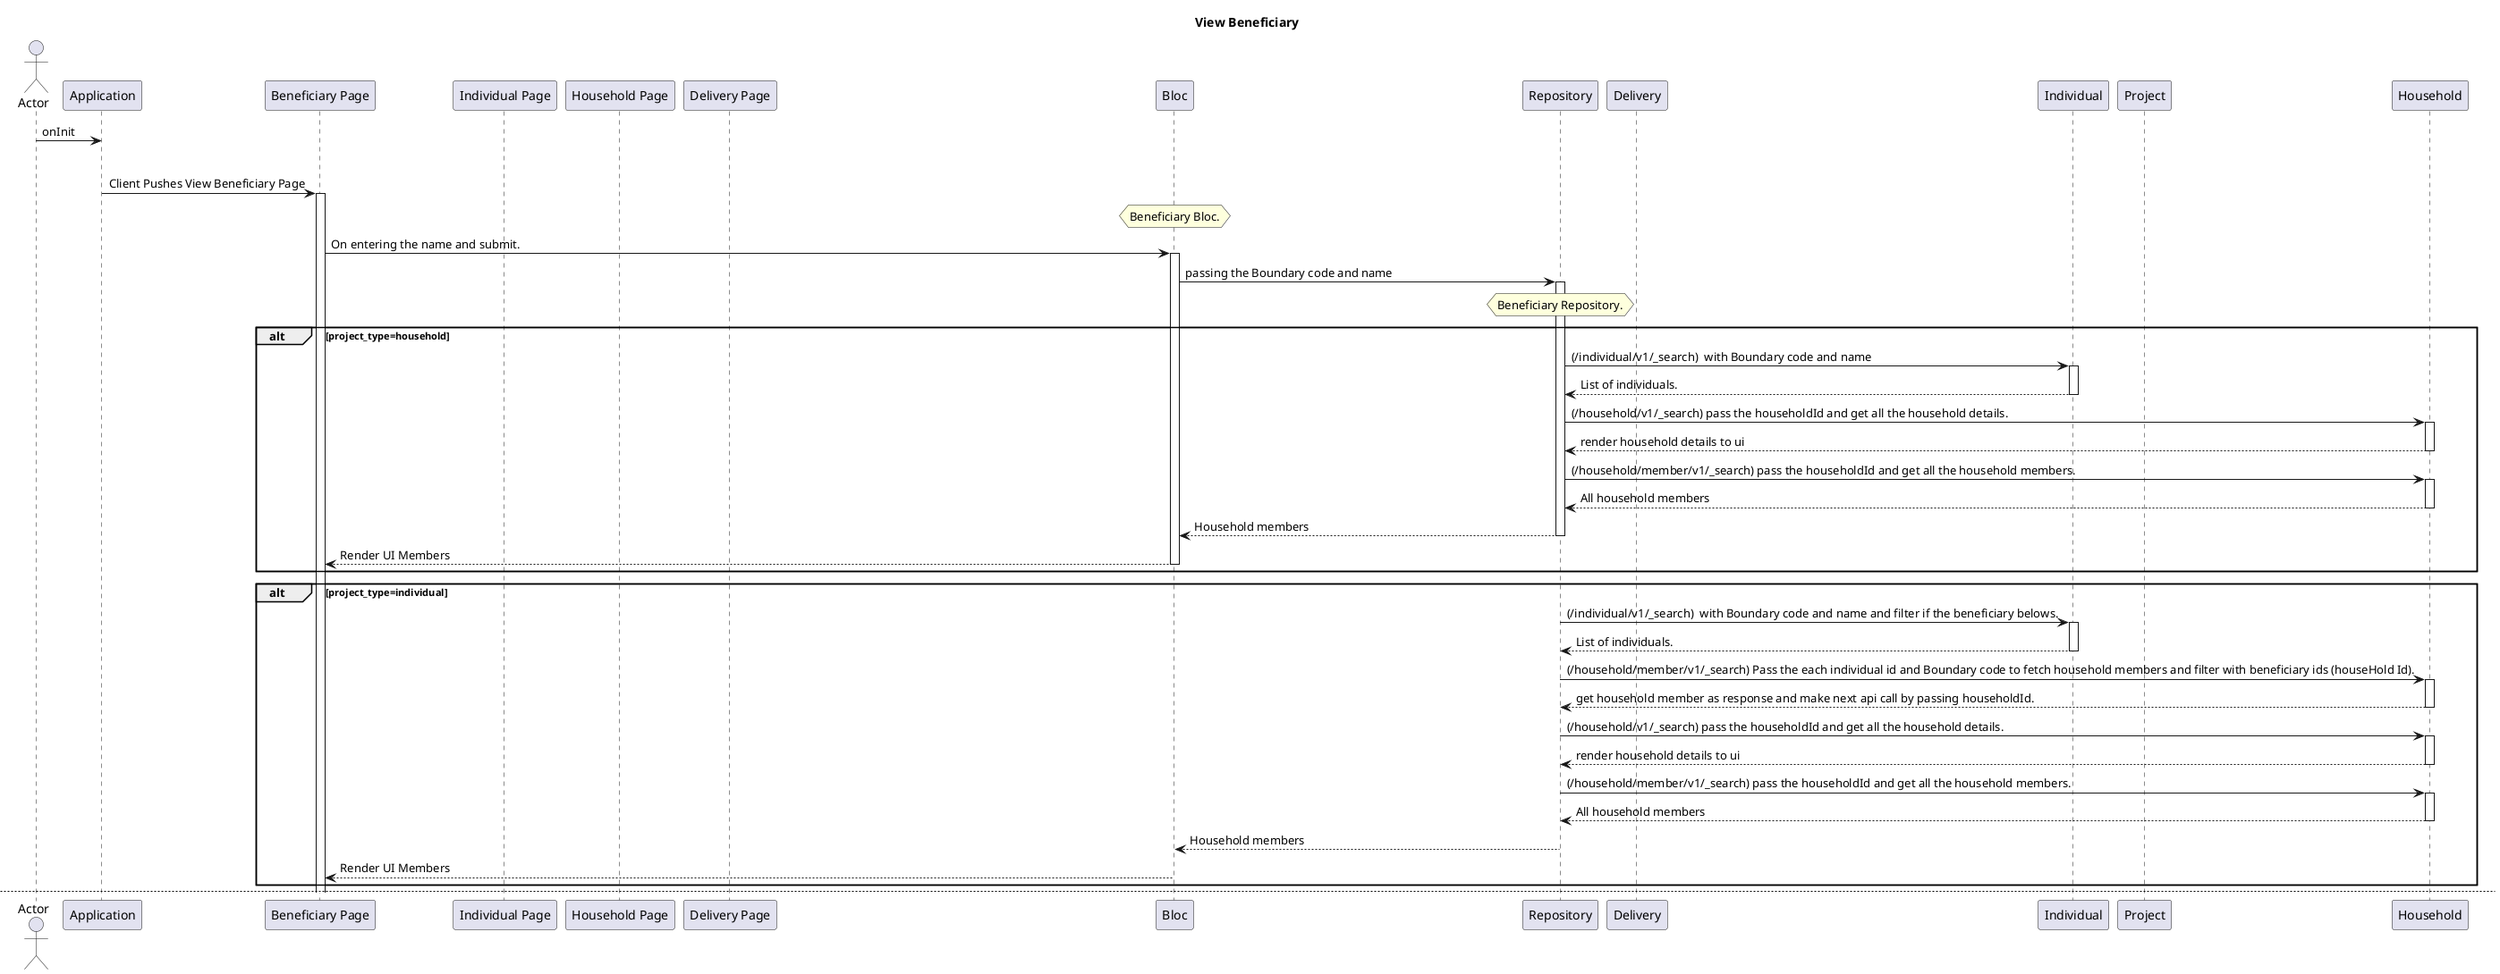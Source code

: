 @startuml
!function $my_code($fgcolor, $bgcolor)
!return "<color:"+$fgcolor+"><back:"+$bgcolor+"><size:14><b><font:monospaced>"
!endfunction
actor Actor
participant Application as client
participant "Beneficiary Page" as beneficiary
participant "Individual Page" as individual
participant "Household Page" as household
participant "Delivery Page" as delivery
participant Bloc
participant Repository as repository
participant Delivery as delivery_service
participant Individual as individual_service
participant Project as project_service
participant Household as household_service
title View Beneficiary
Actor -> client: onInit
group  View Beneficiary

    autoactivate on


    client -> beneficiary: Client Pushes View Beneficiary Page
    hnote over Bloc : Beneficiary Bloc.
    beneficiary -> Bloc : On entering the name and submit.
    Bloc -> repository : passing the Boundary code and name
    hnote over repository : Beneficiary Repository.

alt project_type=household
    repository -> individual_service : (/individual/v1/_search)  with Boundary code and name
    return List of individuals.

    repository -> household_service : (/household/v1/_search) pass the householdId and get all the household details.
    return render household details to ui

    repository -> household_service : (/household/member/v1/_search) pass the householdId and get all the household members.
    return All household members

    repository --> Bloc: Household members
    Bloc --> beneficiary:  Render UI Members
end

alt project_type=individual 
 repository -> individual_service : (/individual/v1/_search)  with Boundary code and name and filter if the beneficiary belows.
    return List of individuals.
        repository -> household_service: (/household/member/v1/_search) Pass the each individual id and Boundary code to fetch household members and filter with beneficiary ids (houseHold Id).
    return get household member as response and make next api call by passing householdId.
      repository -> household_service : (/household/v1/_search) pass the householdId and get all the household details.
    return render household details to ui

    repository -> household_service : (/household/member/v1/_search) pass the householdId and get all the household members.
    return All household members

    repository --> Bloc: Household members
    Bloc --> beneficiary:  Render UI Members

    autoactivate off
end
newpage Create Individual
Actor -> client: onInit
group  Added New Individual
    autoactivate on
    client -> individual: Client Pushes View Individual Page with household id as path params.
    hnote over Bloc : Registration Bloc.
    individual -> Bloc: Oninit() trigger a function to fetch additional fields.
    Bloc -> client :  get the stored schema data (Additional Fields) + Project details.
    client --> individual: Additional Fields + Project details + household id.
    individual -> Bloc: Enter all the required field details and submit.
    Bloc -> repository : passing the tenant id and fields + household id
    hnote over repository : Individual Repository.
    repository -> individual_service : (/individual/v1/_create) by passing all the field details.
    individual_service -->repository : Details of individual.
    alt project_type=individual
        repository -[#red]>  project_service :  (/project/beneficiary/v1/_create) create project beneficiary
        project_service -[#red]-> repository : Project beneficiary details as response.
    end
    repository -> household : (/household/member/v1/_create) add individual to household as member.
    household -->repository :return household member as response.
    repository --> Bloc : individual details.
    Bloc --> individual : navigate the user to Delivery Screen.
    autoactivate off
end
newpage Household registration
Actor -> client: onInit
group  Added New HouseHold
    autoactivate on
    client -> household: Client Pushes View HouseHold Page
    hnote over Bloc :  Registration Bloc.
    household -> Bloc: Oninit() trigger a function to fetch additional fields.
    Bloc -> client :  get the stored schema data (Additional Fields) + Project details.
    client --> household: Additional Fields + Project details.
    household -> Bloc: Enter all the required field details and submit.
    Bloc -> repository : passing the tenant id and fields
    hnote over repository : House Hold Repository.
    repository -> household_service : (/household/v1/_create) by passing all the field details.
    household_service --> repository :  household details as response.
    repository -> project_service: (/project/beneficiary/v1/_create) create a beneficiary by passing the household details.
    project_service --> repository :  beneficiary details as response.
    repository --> Bloc : (HH + Project Beneficiary) details.
    Bloc --> household : Navigate user to individual page.
    autoactivate off
end
newpage Delivery
Actor -> client: onInit
group  Added New Delivery
    autoactivate on
    client -> delivery: Client Pushes View Delivery Page with household id (or) individual id  as path params.
    hnote over Bloc : delivery Bloc.
    delivery -> Bloc: Oninit() trigger a function to fetch additional fields + project details and .
    Bloc -> client :  get the stored schema data (Additional Fields) + Project details.
    client -->delivery: Additional Fields + Project details + household id (or) individual id.
    delivery -> Bloc: Enter all the required field details and submit.
    Bloc -> repository : passing the tenant id and fields + household id (or) individual id
    hnote over repository : Delivery Repository.
    repository -> project_service : (/project/task/v1/_create)  create a task against the beneficiary.
    project_service --> repository : task details as response.
    repository --> Bloc :  task details.
    Bloc --> delivery : navigate the user to Beneficiary view Screen after showing a toast message.
    autoactivate off
end
@enduml